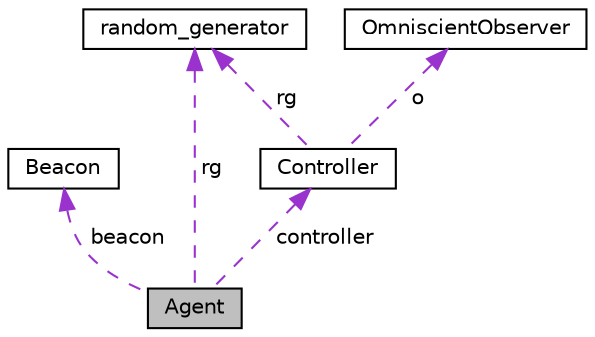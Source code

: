 digraph "Agent"
{
 // LATEX_PDF_SIZE
  edge [fontname="Helvetica",fontsize="10",labelfontname="Helvetica",labelfontsize="10"];
  node [fontname="Helvetica",fontsize="10",shape=record];
  Node1 [label="Agent",height=0.2,width=0.4,color="black", fillcolor="grey75", style="filled", fontcolor="black",tooltip=" "];
  Node2 -> Node1 [dir="back",color="darkorchid3",fontsize="10",style="dashed",label=" beacon" ];
  Node2 [label="Beacon",height=0.2,width=0.4,color="black", fillcolor="white", style="filled",URL="$classBeacon.html",tooltip=" "];
  Node3 -> Node1 [dir="back",color="darkorchid3",fontsize="10",style="dashed",label=" rg" ];
  Node3 [label="random_generator",height=0.2,width=0.4,color="black", fillcolor="white", style="filled",URL="$classrandom__generator.html",tooltip=" "];
  Node4 -> Node1 [dir="back",color="darkorchid3",fontsize="10",style="dashed",label=" controller" ];
  Node4 [label="Controller",height=0.2,width=0.4,color="black", fillcolor="white", style="filled",URL="$classController.html",tooltip=" "];
  Node3 -> Node4 [dir="back",color="darkorchid3",fontsize="10",style="dashed",label=" rg" ];
  Node5 -> Node4 [dir="back",color="darkorchid3",fontsize="10",style="dashed",label=" o" ];
  Node5 [label="OmniscientObserver",height=0.2,width=0.4,color="black", fillcolor="white", style="filled",URL="$classOmniscientObserver.html",tooltip=" "];
}
